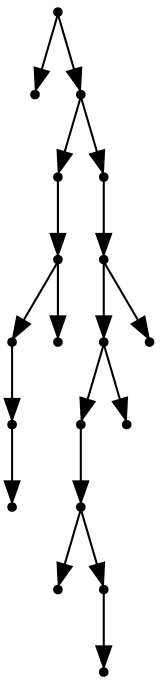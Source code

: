 digraph {
  18 [shape=point];
  0 [shape=point];
  17 [shape=point];
  6 [shape=point];
  5 [shape=point];
  3 [shape=point];
  2 [shape=point];
  1 [shape=point];
  4 [shape=point];
  16 [shape=point];
  15 [shape=point];
  13 [shape=point];
  11 [shape=point];
  10 [shape=point];
  7 [shape=point];
  9 [shape=point];
  8 [shape=point];
  12 [shape=point];
  14 [shape=point];
18 -> 0;
18 -> 17;
17 -> 6;
6 -> 5;
5 -> 3;
3 -> 2;
2 -> 1;
5 -> 4;
17 -> 16;
16 -> 15;
15 -> 13;
13 -> 11;
11 -> 10;
10 -> 7;
10 -> 9;
9 -> 8;
13 -> 12;
15 -> 14;
}
